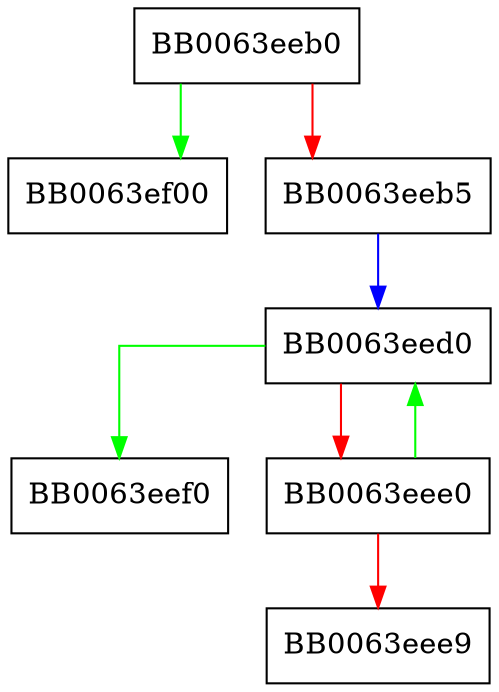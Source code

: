 digraph ossl_rsa_oaeppss_md2nid {
  node [shape="box"];
  graph [splines=ortho];
  BB0063eeb0 -> BB0063ef00 [color="green"];
  BB0063eeb0 -> BB0063eeb5 [color="red"];
  BB0063eeb5 -> BB0063eed0 [color="blue"];
  BB0063eed0 -> BB0063eef0 [color="green"];
  BB0063eed0 -> BB0063eee0 [color="red"];
  BB0063eee0 -> BB0063eed0 [color="green"];
  BB0063eee0 -> BB0063eee9 [color="red"];
}